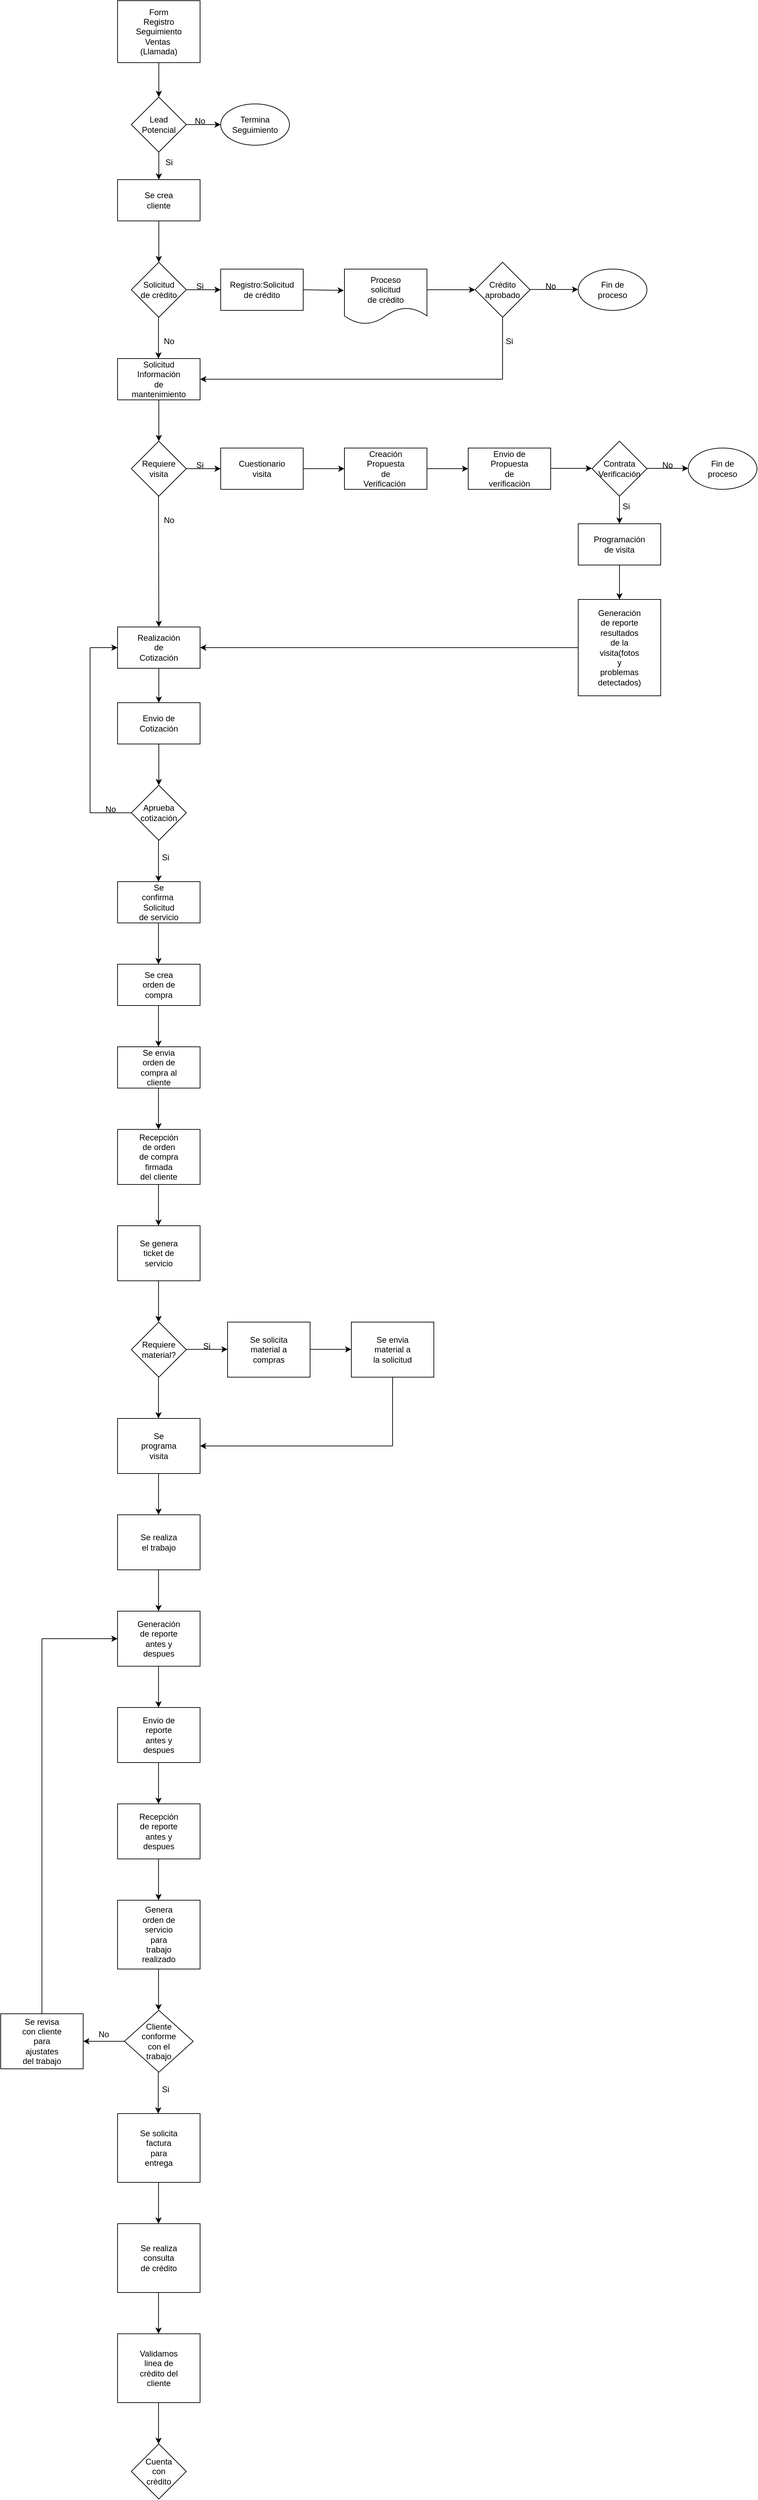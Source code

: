 <mxfile version="21.3.6" type="github">
  <diagram name="Page-1" id="E1-9w1nJeU7y_8L2JhO4">
    <mxGraphModel dx="537" dy="648" grid="1" gridSize="10" guides="1" tooltips="1" connect="1" arrows="1" fold="1" page="1" pageScale="1" pageWidth="850" pageHeight="1100" math="0" shadow="0">
      <root>
        <mxCell id="0" />
        <mxCell id="1" parent="0" />
        <mxCell id="l_Wy3f9xpLBR3Kpe3Nhz-1" value="" style="rounded=0;whiteSpace=wrap;html=1;" parent="1" vertex="1">
          <mxGeometry x="350" y="180" width="120" height="90" as="geometry" />
        </mxCell>
        <mxCell id="l_Wy3f9xpLBR3Kpe3Nhz-2" value="Form&lt;br&gt;Registro&lt;br&gt;Seguimiento&lt;br&gt;Ventas&amp;nbsp;&lt;br&gt;(Llamada)" style="text;html=1;strokeColor=none;fillColor=none;align=center;verticalAlign=middle;whiteSpace=wrap;rounded=0;" parent="1" vertex="1">
          <mxGeometry x="380" y="210" width="60" height="30" as="geometry" />
        </mxCell>
        <mxCell id="l_Wy3f9xpLBR3Kpe3Nhz-3" value="" style="endArrow=classic;html=1;rounded=0;exitX=0.5;exitY=1;exitDx=0;exitDy=0;" parent="1" source="l_Wy3f9xpLBR3Kpe3Nhz-1" edge="1">
          <mxGeometry width="50" height="50" relative="1" as="geometry">
            <mxPoint x="400" y="440" as="sourcePoint" />
            <mxPoint x="410" y="320" as="targetPoint" />
          </mxGeometry>
        </mxCell>
        <mxCell id="l_Wy3f9xpLBR3Kpe3Nhz-5" value="" style="rhombus;whiteSpace=wrap;html=1;" parent="1" vertex="1">
          <mxGeometry x="370" y="320" width="80" height="80" as="geometry" />
        </mxCell>
        <mxCell id="l_Wy3f9xpLBR3Kpe3Nhz-6" value="Lead&lt;br&gt;Potencial" style="text;html=1;strokeColor=none;fillColor=none;align=center;verticalAlign=middle;whiteSpace=wrap;rounded=0;" parent="1" vertex="1">
          <mxGeometry x="380" y="345" width="60" height="30" as="geometry" />
        </mxCell>
        <mxCell id="l_Wy3f9xpLBR3Kpe3Nhz-7" value="" style="ellipse;whiteSpace=wrap;html=1;" parent="1" vertex="1">
          <mxGeometry x="500" y="330" width="100" height="60" as="geometry" />
        </mxCell>
        <mxCell id="l_Wy3f9xpLBR3Kpe3Nhz-8" value="Termina Seguimiento" style="text;html=1;strokeColor=none;fillColor=none;align=center;verticalAlign=middle;whiteSpace=wrap;rounded=0;" parent="1" vertex="1">
          <mxGeometry x="520" y="345" width="60" height="30" as="geometry" />
        </mxCell>
        <mxCell id="l_Wy3f9xpLBR3Kpe3Nhz-9" value="" style="endArrow=classic;html=1;rounded=0;exitX=1;exitY=0.5;exitDx=0;exitDy=0;entryX=0;entryY=0.5;entryDx=0;entryDy=0;" parent="1" source="l_Wy3f9xpLBR3Kpe3Nhz-5" target="l_Wy3f9xpLBR3Kpe3Nhz-7" edge="1">
          <mxGeometry width="50" height="50" relative="1" as="geometry">
            <mxPoint x="480" y="360" as="sourcePoint" />
            <mxPoint x="530" y="310" as="targetPoint" />
          </mxGeometry>
        </mxCell>
        <mxCell id="l_Wy3f9xpLBR3Kpe3Nhz-10" value="No" style="text;html=1;strokeColor=none;fillColor=none;align=center;verticalAlign=middle;whiteSpace=wrap;rounded=0;" parent="1" vertex="1">
          <mxGeometry x="440" y="340" width="60" height="30" as="geometry" />
        </mxCell>
        <mxCell id="l_Wy3f9xpLBR3Kpe3Nhz-11" value="" style="endArrow=classic;html=1;rounded=0;exitX=0.25;exitY=0;exitDx=0;exitDy=0;" parent="1" source="l_Wy3f9xpLBR3Kpe3Nhz-12" edge="1">
          <mxGeometry width="50" height="50" relative="1" as="geometry">
            <mxPoint x="410" y="360" as="sourcePoint" />
            <mxPoint x="410" y="440" as="targetPoint" />
          </mxGeometry>
        </mxCell>
        <mxCell id="l_Wy3f9xpLBR3Kpe3Nhz-13" value="" style="endArrow=classic;html=1;rounded=0;exitX=0.5;exitY=1;exitDx=0;exitDy=0;" parent="1" source="l_Wy3f9xpLBR3Kpe3Nhz-5" target="l_Wy3f9xpLBR3Kpe3Nhz-12" edge="1">
          <mxGeometry width="50" height="50" relative="1" as="geometry">
            <mxPoint x="410" y="400" as="sourcePoint" />
            <mxPoint x="410" y="440" as="targetPoint" />
          </mxGeometry>
        </mxCell>
        <mxCell id="l_Wy3f9xpLBR3Kpe3Nhz-12" value="Si" style="text;html=1;strokeColor=none;fillColor=none;align=center;verticalAlign=middle;whiteSpace=wrap;rounded=0;" parent="1" vertex="1">
          <mxGeometry x="395" y="400" width="60" height="30" as="geometry" />
        </mxCell>
        <mxCell id="l_Wy3f9xpLBR3Kpe3Nhz-14" value="" style="rounded=0;whiteSpace=wrap;html=1;" parent="1" vertex="1">
          <mxGeometry x="350" y="440" width="120" height="60" as="geometry" />
        </mxCell>
        <mxCell id="l_Wy3f9xpLBR3Kpe3Nhz-15" value="Se crea cliente" style="text;html=1;strokeColor=none;fillColor=none;align=center;verticalAlign=middle;whiteSpace=wrap;rounded=0;" parent="1" vertex="1">
          <mxGeometry x="380" y="455" width="60" height="30" as="geometry" />
        </mxCell>
        <mxCell id="l_Wy3f9xpLBR3Kpe3Nhz-16" value="" style="rounded=0;whiteSpace=wrap;html=1;" parent="1" vertex="1">
          <mxGeometry x="500" y="570" width="120" height="60" as="geometry" />
        </mxCell>
        <mxCell id="l_Wy3f9xpLBR3Kpe3Nhz-17" value="Registro:Solicitud de crédito" style="text;html=1;strokeColor=none;fillColor=none;align=center;verticalAlign=middle;whiteSpace=wrap;rounded=0;" parent="1" vertex="1">
          <mxGeometry x="530" y="585" width="60" height="30" as="geometry" />
        </mxCell>
        <mxCell id="l_Wy3f9xpLBR3Kpe3Nhz-18" value="" style="endArrow=classic;html=1;rounded=0;exitX=0.5;exitY=1;exitDx=0;exitDy=0;" parent="1" source="l_Wy3f9xpLBR3Kpe3Nhz-14" edge="1">
          <mxGeometry width="50" height="50" relative="1" as="geometry">
            <mxPoint x="420" y="280" as="sourcePoint" />
            <mxPoint x="410" y="560" as="targetPoint" />
          </mxGeometry>
        </mxCell>
        <mxCell id="l_Wy3f9xpLBR3Kpe3Nhz-20" value="" style="rhombus;whiteSpace=wrap;html=1;" parent="1" vertex="1">
          <mxGeometry x="370" y="560" width="80" height="80" as="geometry" />
        </mxCell>
        <mxCell id="l_Wy3f9xpLBR3Kpe3Nhz-21" value="Solicitud de crèdito" style="text;html=1;strokeColor=none;fillColor=none;align=center;verticalAlign=middle;whiteSpace=wrap;rounded=0;" parent="1" vertex="1">
          <mxGeometry x="380" y="585" width="60" height="30" as="geometry" />
        </mxCell>
        <mxCell id="l_Wy3f9xpLBR3Kpe3Nhz-22" value="" style="endArrow=classic;html=1;rounded=0;exitX=1;exitY=0.5;exitDx=0;exitDy=0;entryX=0;entryY=0.5;entryDx=0;entryDy=0;" parent="1" source="l_Wy3f9xpLBR3Kpe3Nhz-20" edge="1">
          <mxGeometry width="50" height="50" relative="1" as="geometry">
            <mxPoint x="480" y="600" as="sourcePoint" />
            <mxPoint x="500" y="600" as="targetPoint" />
          </mxGeometry>
        </mxCell>
        <mxCell id="l_Wy3f9xpLBR3Kpe3Nhz-23" value="Si" style="text;html=1;strokeColor=none;fillColor=none;align=center;verticalAlign=middle;whiteSpace=wrap;rounded=0;" parent="1" vertex="1">
          <mxGeometry x="440" y="580" width="60" height="30" as="geometry" />
        </mxCell>
        <mxCell id="l_Wy3f9xpLBR3Kpe3Nhz-25" value="No" style="text;html=1;strokeColor=none;fillColor=none;align=center;verticalAlign=middle;whiteSpace=wrap;rounded=0;" parent="1" vertex="1">
          <mxGeometry x="395" y="660" width="60" height="30" as="geometry" />
        </mxCell>
        <mxCell id="l_Wy3f9xpLBR3Kpe3Nhz-26" value="" style="endArrow=classic;html=1;rounded=0;exitX=0.5;exitY=1;exitDx=0;exitDy=0;" parent="1" edge="1">
          <mxGeometry width="50" height="50" relative="1" as="geometry">
            <mxPoint x="409.5" y="640" as="sourcePoint" />
            <mxPoint x="409.5" y="700" as="targetPoint" />
          </mxGeometry>
        </mxCell>
        <mxCell id="l_Wy3f9xpLBR3Kpe3Nhz-27" value="" style="rounded=0;whiteSpace=wrap;html=1;" parent="1" vertex="1">
          <mxGeometry x="350" y="700" width="120" height="60" as="geometry" />
        </mxCell>
        <mxCell id="l_Wy3f9xpLBR3Kpe3Nhz-28" value="Solicitud Informaciòn de mantenimiento" style="text;html=1;strokeColor=none;fillColor=none;align=center;verticalAlign=middle;whiteSpace=wrap;rounded=0;" parent="1" vertex="1">
          <mxGeometry x="380" y="715" width="60" height="30" as="geometry" />
        </mxCell>
        <mxCell id="l_Wy3f9xpLBR3Kpe3Nhz-29" value="" style="endArrow=classic;html=1;rounded=0;exitX=0.5;exitY=1;exitDx=0;exitDy=0;" parent="1" edge="1">
          <mxGeometry width="50" height="50" relative="1" as="geometry">
            <mxPoint x="410" y="760" as="sourcePoint" />
            <mxPoint x="410" y="820" as="targetPoint" />
          </mxGeometry>
        </mxCell>
        <mxCell id="l_Wy3f9xpLBR3Kpe3Nhz-30" value="" style="rhombus;whiteSpace=wrap;html=1;" parent="1" vertex="1">
          <mxGeometry x="370" y="820" width="80" height="80" as="geometry" />
        </mxCell>
        <mxCell id="l_Wy3f9xpLBR3Kpe3Nhz-31" value="Requiere visita" style="text;html=1;strokeColor=none;fillColor=none;align=center;verticalAlign=middle;whiteSpace=wrap;rounded=0;" parent="1" vertex="1">
          <mxGeometry x="380" y="845" width="60" height="30" as="geometry" />
        </mxCell>
        <mxCell id="l_Wy3f9xpLBR3Kpe3Nhz-32" value="" style="endArrow=classic;html=1;rounded=0;exitX=1;exitY=0.5;exitDx=0;exitDy=0;entryX=0;entryY=0.5;entryDx=0;entryDy=0;" parent="1" source="l_Wy3f9xpLBR3Kpe3Nhz-30" edge="1">
          <mxGeometry width="50" height="50" relative="1" as="geometry">
            <mxPoint x="480" y="860" as="sourcePoint" />
            <mxPoint x="500" y="860" as="targetPoint" />
          </mxGeometry>
        </mxCell>
        <mxCell id="l_Wy3f9xpLBR3Kpe3Nhz-33" value="Si" style="text;html=1;strokeColor=none;fillColor=none;align=center;verticalAlign=middle;whiteSpace=wrap;rounded=0;" parent="1" vertex="1">
          <mxGeometry x="440" y="840" width="60" height="30" as="geometry" />
        </mxCell>
        <mxCell id="l_Wy3f9xpLBR3Kpe3Nhz-34" value="No" style="text;html=1;strokeColor=none;fillColor=none;align=center;verticalAlign=middle;whiteSpace=wrap;rounded=0;" parent="1" vertex="1">
          <mxGeometry x="395" y="920" width="60" height="30" as="geometry" />
        </mxCell>
        <mxCell id="l_Wy3f9xpLBR3Kpe3Nhz-35" value="" style="endArrow=classic;html=1;rounded=0;exitX=0.5;exitY=1;exitDx=0;exitDy=0;entryX=0.5;entryY=0;entryDx=0;entryDy=0;" parent="1" target="l_Wy3f9xpLBR3Kpe3Nhz-64" edge="1">
          <mxGeometry width="50" height="50" relative="1" as="geometry">
            <mxPoint x="409.5" y="900" as="sourcePoint" />
            <mxPoint x="409.5" y="960" as="targetPoint" />
          </mxGeometry>
        </mxCell>
        <mxCell id="l_Wy3f9xpLBR3Kpe3Nhz-36" value="" style="rounded=0;whiteSpace=wrap;html=1;" parent="1" vertex="1">
          <mxGeometry x="500" y="830" width="120" height="60" as="geometry" />
        </mxCell>
        <mxCell id="l_Wy3f9xpLBR3Kpe3Nhz-37" value="Cuestionario visita" style="text;html=1;strokeColor=none;fillColor=none;align=center;verticalAlign=middle;whiteSpace=wrap;rounded=0;" parent="1" vertex="1">
          <mxGeometry x="530" y="845" width="60" height="30" as="geometry" />
        </mxCell>
        <mxCell id="l_Wy3f9xpLBR3Kpe3Nhz-40" value="" style="rounded=0;whiteSpace=wrap;html=1;" parent="1" vertex="1">
          <mxGeometry x="680" y="830" width="120" height="60" as="geometry" />
        </mxCell>
        <mxCell id="l_Wy3f9xpLBR3Kpe3Nhz-41" value="Creación Propuesta de Verificación&amp;nbsp;" style="text;html=1;strokeColor=none;fillColor=none;align=center;verticalAlign=middle;whiteSpace=wrap;rounded=0;" parent="1" vertex="1">
          <mxGeometry x="710" y="845" width="60" height="30" as="geometry" />
        </mxCell>
        <mxCell id="l_Wy3f9xpLBR3Kpe3Nhz-43" value="" style="endArrow=classic;html=1;rounded=0;exitX=1;exitY=0.5;exitDx=0;exitDy=0;" parent="1" source="l_Wy3f9xpLBR3Kpe3Nhz-36" edge="1">
          <mxGeometry width="50" height="50" relative="1" as="geometry">
            <mxPoint x="580" y="840" as="sourcePoint" />
            <mxPoint x="680" y="860" as="targetPoint" />
          </mxGeometry>
        </mxCell>
        <mxCell id="l_Wy3f9xpLBR3Kpe3Nhz-44" value="" style="rounded=0;whiteSpace=wrap;html=1;" parent="1" vertex="1">
          <mxGeometry x="860" y="830" width="120" height="60" as="geometry" />
        </mxCell>
        <mxCell id="l_Wy3f9xpLBR3Kpe3Nhz-45" value="Envio de Propuesta de verificaciòn" style="text;html=1;strokeColor=none;fillColor=none;align=center;verticalAlign=middle;whiteSpace=wrap;rounded=0;" parent="1" vertex="1">
          <mxGeometry x="890" y="845" width="60" height="30" as="geometry" />
        </mxCell>
        <mxCell id="l_Wy3f9xpLBR3Kpe3Nhz-46" value="" style="endArrow=classic;html=1;rounded=0;exitX=1;exitY=0.5;exitDx=0;exitDy=0;" parent="1" edge="1">
          <mxGeometry width="50" height="50" relative="1" as="geometry">
            <mxPoint x="800" y="860" as="sourcePoint" />
            <mxPoint x="860" y="860" as="targetPoint" />
          </mxGeometry>
        </mxCell>
        <mxCell id="l_Wy3f9xpLBR3Kpe3Nhz-50" value="" style="rhombus;whiteSpace=wrap;html=1;" parent="1" vertex="1">
          <mxGeometry x="1040" y="820" width="80" height="80" as="geometry" />
        </mxCell>
        <mxCell id="l_Wy3f9xpLBR3Kpe3Nhz-51" value="" style="endArrow=classic;html=1;rounded=0;exitX=1;exitY=0.5;exitDx=0;exitDy=0;" parent="1" edge="1">
          <mxGeometry width="50" height="50" relative="1" as="geometry">
            <mxPoint x="980" y="859.5" as="sourcePoint" />
            <mxPoint x="1040" y="859.5" as="targetPoint" />
          </mxGeometry>
        </mxCell>
        <mxCell id="l_Wy3f9xpLBR3Kpe3Nhz-52" value="Contrata Verificación" style="text;html=1;strokeColor=none;fillColor=none;align=center;verticalAlign=middle;whiteSpace=wrap;rounded=0;" parent="1" vertex="1">
          <mxGeometry x="1050" y="845" width="60" height="30" as="geometry" />
        </mxCell>
        <mxCell id="l_Wy3f9xpLBR3Kpe3Nhz-53" value="" style="endArrow=classic;html=1;rounded=0;exitX=1;exitY=0.5;exitDx=0;exitDy=0;" parent="1" edge="1">
          <mxGeometry width="50" height="50" relative="1" as="geometry">
            <mxPoint x="1120" y="859.5" as="sourcePoint" />
            <mxPoint x="1180" y="859.5" as="targetPoint" />
          </mxGeometry>
        </mxCell>
        <mxCell id="l_Wy3f9xpLBR3Kpe3Nhz-54" value="No" style="text;html=1;strokeColor=none;fillColor=none;align=center;verticalAlign=middle;whiteSpace=wrap;rounded=0;" parent="1" vertex="1">
          <mxGeometry x="1120" y="840" width="60" height="30" as="geometry" />
        </mxCell>
        <mxCell id="l_Wy3f9xpLBR3Kpe3Nhz-55" value="" style="ellipse;whiteSpace=wrap;html=1;" parent="1" vertex="1">
          <mxGeometry x="1180" y="830" width="100" height="60" as="geometry" />
        </mxCell>
        <mxCell id="l_Wy3f9xpLBR3Kpe3Nhz-56" value="Fin de proceso" style="text;html=1;strokeColor=none;fillColor=none;align=center;verticalAlign=middle;whiteSpace=wrap;rounded=0;" parent="1" vertex="1">
          <mxGeometry x="1200" y="845" width="60" height="30" as="geometry" />
        </mxCell>
        <mxCell id="l_Wy3f9xpLBR3Kpe3Nhz-57" value="" style="rounded=0;whiteSpace=wrap;html=1;" parent="1" vertex="1">
          <mxGeometry x="1020" y="940" width="120" height="60" as="geometry" />
        </mxCell>
        <mxCell id="l_Wy3f9xpLBR3Kpe3Nhz-58" value="Programación de visita" style="text;html=1;strokeColor=none;fillColor=none;align=center;verticalAlign=middle;whiteSpace=wrap;rounded=0;" parent="1" vertex="1">
          <mxGeometry x="1050" y="955" width="60" height="30" as="geometry" />
        </mxCell>
        <mxCell id="l_Wy3f9xpLBR3Kpe3Nhz-59" value="" style="endArrow=classic;html=1;rounded=0;exitX=0.5;exitY=1;exitDx=0;exitDy=0;entryX=0.5;entryY=0;entryDx=0;entryDy=0;" parent="1" source="l_Wy3f9xpLBR3Kpe3Nhz-50" target="l_Wy3f9xpLBR3Kpe3Nhz-57" edge="1">
          <mxGeometry width="50" height="50" relative="1" as="geometry">
            <mxPoint x="1040" y="960" as="sourcePoint" />
            <mxPoint x="1090" y="910" as="targetPoint" />
          </mxGeometry>
        </mxCell>
        <mxCell id="l_Wy3f9xpLBR3Kpe3Nhz-60" value="Si" style="text;html=1;strokeColor=none;fillColor=none;align=center;verticalAlign=middle;whiteSpace=wrap;rounded=0;" parent="1" vertex="1">
          <mxGeometry x="1060" y="900" width="60" height="30" as="geometry" />
        </mxCell>
        <mxCell id="l_Wy3f9xpLBR3Kpe3Nhz-61" value="" style="rounded=0;whiteSpace=wrap;html=1;" parent="1" vertex="1">
          <mxGeometry x="1020" y="1050" width="120" height="140" as="geometry" />
        </mxCell>
        <mxCell id="l_Wy3f9xpLBR3Kpe3Nhz-62" value="Generación de reporte resultados de la visita(fotos y problemas detectados)" style="text;html=1;strokeColor=none;fillColor=none;align=center;verticalAlign=middle;whiteSpace=wrap;rounded=0;" parent="1" vertex="1">
          <mxGeometry x="1050" y="1105" width="60" height="30" as="geometry" />
        </mxCell>
        <mxCell id="l_Wy3f9xpLBR3Kpe3Nhz-63" value="" style="endArrow=classic;html=1;rounded=0;exitX=0.5;exitY=1;exitDx=0;exitDy=0;" parent="1" source="l_Wy3f9xpLBR3Kpe3Nhz-57" target="l_Wy3f9xpLBR3Kpe3Nhz-61" edge="1">
          <mxGeometry width="50" height="50" relative="1" as="geometry">
            <mxPoint x="1060" y="1080" as="sourcePoint" />
            <mxPoint x="1110" y="1030" as="targetPoint" />
          </mxGeometry>
        </mxCell>
        <mxCell id="l_Wy3f9xpLBR3Kpe3Nhz-64" value="" style="rounded=0;whiteSpace=wrap;html=1;" parent="1" vertex="1">
          <mxGeometry x="350" y="1090" width="120" height="60" as="geometry" />
        </mxCell>
        <mxCell id="l_Wy3f9xpLBR3Kpe3Nhz-65" value="Realización de Cotización" style="text;html=1;strokeColor=none;fillColor=none;align=center;verticalAlign=middle;whiteSpace=wrap;rounded=0;" parent="1" vertex="1">
          <mxGeometry x="380" y="1105" width="60" height="30" as="geometry" />
        </mxCell>
        <mxCell id="l_Wy3f9xpLBR3Kpe3Nhz-66" value="" style="endArrow=classic;html=1;rounded=0;exitX=0;exitY=0.5;exitDx=0;exitDy=0;entryX=1;entryY=0.5;entryDx=0;entryDy=0;" parent="1" source="l_Wy3f9xpLBR3Kpe3Nhz-61" target="l_Wy3f9xpLBR3Kpe3Nhz-64" edge="1">
          <mxGeometry width="50" height="50" relative="1" as="geometry">
            <mxPoint x="970" y="1040" as="sourcePoint" />
            <mxPoint x="1020" y="990" as="targetPoint" />
          </mxGeometry>
        </mxCell>
        <mxCell id="l_Wy3f9xpLBR3Kpe3Nhz-67" value="" style="shape=document;whiteSpace=wrap;html=1;boundedLbl=1;" parent="1" vertex="1">
          <mxGeometry x="680" y="570" width="120" height="80" as="geometry" />
        </mxCell>
        <mxCell id="l_Wy3f9xpLBR3Kpe3Nhz-68" value="Proceso solicitud de crèdito" style="text;html=1;strokeColor=none;fillColor=none;align=center;verticalAlign=middle;whiteSpace=wrap;rounded=0;" parent="1" vertex="1">
          <mxGeometry x="710" y="585" width="60" height="30" as="geometry" />
        </mxCell>
        <mxCell id="l_Wy3f9xpLBR3Kpe3Nhz-69" value="" style="endArrow=classic;html=1;rounded=0;exitX=1;exitY=0.5;exitDx=0;exitDy=0;entryX=-0.008;entryY=0.388;entryDx=0;entryDy=0;entryPerimeter=0;" parent="1" source="l_Wy3f9xpLBR3Kpe3Nhz-16" target="l_Wy3f9xpLBR3Kpe3Nhz-67" edge="1">
          <mxGeometry width="50" height="50" relative="1" as="geometry">
            <mxPoint x="970" y="920" as="sourcePoint" />
            <mxPoint x="1020" y="870" as="targetPoint" />
          </mxGeometry>
        </mxCell>
        <mxCell id="l_Wy3f9xpLBR3Kpe3Nhz-70" value="" style="ellipse;whiteSpace=wrap;html=1;" parent="1" vertex="1">
          <mxGeometry x="1020" y="570" width="100" height="60" as="geometry" />
        </mxCell>
        <mxCell id="l_Wy3f9xpLBR3Kpe3Nhz-71" value="Fin de proceso" style="text;html=1;strokeColor=none;fillColor=none;align=center;verticalAlign=middle;whiteSpace=wrap;rounded=0;" parent="1" vertex="1">
          <mxGeometry x="1040" y="585" width="60" height="30" as="geometry" />
        </mxCell>
        <mxCell id="l_Wy3f9xpLBR3Kpe3Nhz-72" value="" style="endArrow=classic;html=1;rounded=0;exitX=1;exitY=0.375;exitDx=0;exitDy=0;exitPerimeter=0;" parent="1" source="l_Wy3f9xpLBR3Kpe3Nhz-67" edge="1">
          <mxGeometry width="50" height="50" relative="1" as="geometry">
            <mxPoint x="970" y="920" as="sourcePoint" />
            <mxPoint x="870" y="600" as="targetPoint" />
          </mxGeometry>
        </mxCell>
        <mxCell id="l_Wy3f9xpLBR3Kpe3Nhz-73" value="" style="rounded=0;whiteSpace=wrap;html=1;" parent="1" vertex="1">
          <mxGeometry x="350" y="1200" width="120" height="60" as="geometry" />
        </mxCell>
        <mxCell id="l_Wy3f9xpLBR3Kpe3Nhz-74" value="Envio de Cotización" style="text;html=1;strokeColor=none;fillColor=none;align=center;verticalAlign=middle;whiteSpace=wrap;rounded=0;" parent="1" vertex="1">
          <mxGeometry x="380" y="1215" width="60" height="30" as="geometry" />
        </mxCell>
        <mxCell id="l_Wy3f9xpLBR3Kpe3Nhz-75" value="" style="endArrow=classic;html=1;rounded=0;exitX=0.5;exitY=1;exitDx=0;exitDy=0;entryX=0.5;entryY=0;entryDx=0;entryDy=0;" parent="1" source="l_Wy3f9xpLBR3Kpe3Nhz-64" target="l_Wy3f9xpLBR3Kpe3Nhz-73" edge="1">
          <mxGeometry width="50" height="50" relative="1" as="geometry">
            <mxPoint x="440" y="1080" as="sourcePoint" />
            <mxPoint x="490" y="1030" as="targetPoint" />
          </mxGeometry>
        </mxCell>
        <mxCell id="l_Wy3f9xpLBR3Kpe3Nhz-77" value="" style="endArrow=classic;html=1;rounded=0;exitX=0.5;exitY=1;exitDx=0;exitDy=0;" parent="1" edge="1">
          <mxGeometry width="50" height="50" relative="1" as="geometry">
            <mxPoint x="410" y="1260" as="sourcePoint" />
            <mxPoint x="410" y="1320" as="targetPoint" />
          </mxGeometry>
        </mxCell>
        <mxCell id="l_Wy3f9xpLBR3Kpe3Nhz-78" value="" style="rhombus;whiteSpace=wrap;html=1;" parent="1" vertex="1">
          <mxGeometry x="370" y="1320" width="80" height="80" as="geometry" />
        </mxCell>
        <mxCell id="l_Wy3f9xpLBR3Kpe3Nhz-79" value="Aprueba cotización" style="text;html=1;strokeColor=none;fillColor=none;align=center;verticalAlign=middle;whiteSpace=wrap;rounded=0;" parent="1" vertex="1">
          <mxGeometry x="380" y="1345" width="60" height="30" as="geometry" />
        </mxCell>
        <mxCell id="l_Wy3f9xpLBR3Kpe3Nhz-81" value="No" style="text;html=1;strokeColor=none;fillColor=none;align=center;verticalAlign=middle;whiteSpace=wrap;rounded=0;" parent="1" vertex="1">
          <mxGeometry x="310" y="1340" width="60" height="30" as="geometry" />
        </mxCell>
        <mxCell id="l_Wy3f9xpLBR3Kpe3Nhz-82" value="Si" style="text;html=1;strokeColor=none;fillColor=none;align=center;verticalAlign=middle;whiteSpace=wrap;rounded=0;" parent="1" vertex="1">
          <mxGeometry x="390" y="1410" width="60" height="30" as="geometry" />
        </mxCell>
        <mxCell id="l_Wy3f9xpLBR3Kpe3Nhz-83" value="" style="endArrow=classic;html=1;rounded=0;exitX=0.5;exitY=1;exitDx=0;exitDy=0;" parent="1" edge="1">
          <mxGeometry width="50" height="50" relative="1" as="geometry">
            <mxPoint x="409.5" y="1400" as="sourcePoint" />
            <mxPoint x="409.5" y="1460" as="targetPoint" />
          </mxGeometry>
        </mxCell>
        <mxCell id="l_Wy3f9xpLBR3Kpe3Nhz-84" value="" style="endArrow=none;html=1;rounded=0;entryX=0;entryY=0.5;entryDx=0;entryDy=0;" parent="1" target="l_Wy3f9xpLBR3Kpe3Nhz-78" edge="1">
          <mxGeometry width="50" height="50" relative="1" as="geometry">
            <mxPoint x="310" y="1360" as="sourcePoint" />
            <mxPoint x="500" y="1390" as="targetPoint" />
          </mxGeometry>
        </mxCell>
        <mxCell id="l_Wy3f9xpLBR3Kpe3Nhz-85" value="" style="endArrow=none;html=1;rounded=0;" parent="1" edge="1">
          <mxGeometry width="50" height="50" relative="1" as="geometry">
            <mxPoint x="310" y="1360" as="sourcePoint" />
            <mxPoint x="310" y="1120" as="targetPoint" />
          </mxGeometry>
        </mxCell>
        <mxCell id="l_Wy3f9xpLBR3Kpe3Nhz-86" value="" style="endArrow=classic;html=1;rounded=0;entryX=0;entryY=0.5;entryDx=0;entryDy=0;" parent="1" target="l_Wy3f9xpLBR3Kpe3Nhz-64" edge="1">
          <mxGeometry width="50" height="50" relative="1" as="geometry">
            <mxPoint x="310" y="1120" as="sourcePoint" />
            <mxPoint x="500" y="1390" as="targetPoint" />
          </mxGeometry>
        </mxCell>
        <mxCell id="l_Wy3f9xpLBR3Kpe3Nhz-87" value="" style="rounded=0;whiteSpace=wrap;html=1;" parent="1" vertex="1">
          <mxGeometry x="350" y="1460" width="120" height="60" as="geometry" />
        </mxCell>
        <mxCell id="l_Wy3f9xpLBR3Kpe3Nhz-88" value="Se confirma&amp;nbsp; Solicitud de servicio" style="text;html=1;strokeColor=none;fillColor=none;align=center;verticalAlign=middle;whiteSpace=wrap;rounded=0;" parent="1" vertex="1">
          <mxGeometry x="380" y="1475" width="60" height="30" as="geometry" />
        </mxCell>
        <mxCell id="l_Wy3f9xpLBR3Kpe3Nhz-90" value="" style="endArrow=classic;html=1;rounded=0;exitX=0.5;exitY=1;exitDx=0;exitDy=0;" parent="1" edge="1">
          <mxGeometry width="50" height="50" relative="1" as="geometry">
            <mxPoint x="409.5" y="1520" as="sourcePoint" />
            <mxPoint x="409.5" y="1580" as="targetPoint" />
          </mxGeometry>
        </mxCell>
        <mxCell id="l_Wy3f9xpLBR3Kpe3Nhz-91" value="" style="rounded=0;whiteSpace=wrap;html=1;" parent="1" vertex="1">
          <mxGeometry x="350" y="1580" width="120" height="60" as="geometry" />
        </mxCell>
        <mxCell id="l_Wy3f9xpLBR3Kpe3Nhz-92" value="Se crea orden de compra" style="text;html=1;strokeColor=none;fillColor=none;align=center;verticalAlign=middle;whiteSpace=wrap;rounded=0;" parent="1" vertex="1">
          <mxGeometry x="380" y="1595" width="60" height="30" as="geometry" />
        </mxCell>
        <mxCell id="l_Wy3f9xpLBR3Kpe3Nhz-93" value="" style="endArrow=classic;html=1;rounded=0;exitX=0.5;exitY=1;exitDx=0;exitDy=0;" parent="1" edge="1">
          <mxGeometry width="50" height="50" relative="1" as="geometry">
            <mxPoint x="409.5" y="1640" as="sourcePoint" />
            <mxPoint x="409.5" y="1700" as="targetPoint" />
          </mxGeometry>
        </mxCell>
        <mxCell id="l_Wy3f9xpLBR3Kpe3Nhz-94" value="" style="rounded=0;whiteSpace=wrap;html=1;" parent="1" vertex="1">
          <mxGeometry x="350" y="1700" width="120" height="60" as="geometry" />
        </mxCell>
        <mxCell id="l_Wy3f9xpLBR3Kpe3Nhz-95" value="Se envia orden de compra al cliente" style="text;html=1;strokeColor=none;fillColor=none;align=center;verticalAlign=middle;whiteSpace=wrap;rounded=0;" parent="1" vertex="1">
          <mxGeometry x="380" y="1715" width="60" height="30" as="geometry" />
        </mxCell>
        <mxCell id="l_Wy3f9xpLBR3Kpe3Nhz-96" value="" style="endArrow=classic;html=1;rounded=0;exitX=0.5;exitY=1;exitDx=0;exitDy=0;" parent="1" edge="1">
          <mxGeometry width="50" height="50" relative="1" as="geometry">
            <mxPoint x="409.5" y="1760" as="sourcePoint" />
            <mxPoint x="409.5" y="1820" as="targetPoint" />
          </mxGeometry>
        </mxCell>
        <mxCell id="l_Wy3f9xpLBR3Kpe3Nhz-97" value="" style="rounded=0;whiteSpace=wrap;html=1;" parent="1" vertex="1">
          <mxGeometry x="350" y="1820" width="120" height="80" as="geometry" />
        </mxCell>
        <mxCell id="l_Wy3f9xpLBR3Kpe3Nhz-98" value="Recepción de orden de compra firmada del cliente" style="text;html=1;strokeColor=none;fillColor=none;align=center;verticalAlign=middle;whiteSpace=wrap;rounded=0;" parent="1" vertex="1">
          <mxGeometry x="380" y="1845" width="60" height="30" as="geometry" />
        </mxCell>
        <mxCell id="l_Wy3f9xpLBR3Kpe3Nhz-99" value="" style="endArrow=classic;html=1;rounded=0;exitX=0.5;exitY=1;exitDx=0;exitDy=0;" parent="1" edge="1">
          <mxGeometry width="50" height="50" relative="1" as="geometry">
            <mxPoint x="409.5" y="1900" as="sourcePoint" />
            <mxPoint x="409.5" y="1960" as="targetPoint" />
          </mxGeometry>
        </mxCell>
        <mxCell id="l_Wy3f9xpLBR3Kpe3Nhz-100" value="" style="rounded=0;whiteSpace=wrap;html=1;" parent="1" vertex="1">
          <mxGeometry x="350" y="1960" width="120" height="80" as="geometry" />
        </mxCell>
        <mxCell id="l_Wy3f9xpLBR3Kpe3Nhz-101" value="Se genera ticket de servicio" style="text;html=1;strokeColor=none;fillColor=none;align=center;verticalAlign=middle;whiteSpace=wrap;rounded=0;" parent="1" vertex="1">
          <mxGeometry x="380" y="1985" width="60" height="30" as="geometry" />
        </mxCell>
        <mxCell id="l_Wy3f9xpLBR3Kpe3Nhz-102" value="" style="rhombus;whiteSpace=wrap;html=1;" parent="1" vertex="1">
          <mxGeometry x="870" y="560" width="80" height="80" as="geometry" />
        </mxCell>
        <mxCell id="l_Wy3f9xpLBR3Kpe3Nhz-103" value="Crédito aprobado" style="text;html=1;strokeColor=none;fillColor=none;align=center;verticalAlign=middle;whiteSpace=wrap;rounded=0;" parent="1" vertex="1">
          <mxGeometry x="880" y="585" width="60" height="30" as="geometry" />
        </mxCell>
        <mxCell id="l_Wy3f9xpLBR3Kpe3Nhz-104" value="" style="endArrow=none;html=1;rounded=0;entryX=0.5;entryY=1;entryDx=0;entryDy=0;entryPerimeter=0;" parent="1" target="l_Wy3f9xpLBR3Kpe3Nhz-102" edge="1">
          <mxGeometry width="50" height="50" relative="1" as="geometry">
            <mxPoint x="910" y="730" as="sourcePoint" />
            <mxPoint x="910" y="650" as="targetPoint" />
          </mxGeometry>
        </mxCell>
        <mxCell id="l_Wy3f9xpLBR3Kpe3Nhz-105" value="" style="endArrow=classic;html=1;rounded=0;entryX=1;entryY=0.5;entryDx=0;entryDy=0;" parent="1" target="l_Wy3f9xpLBR3Kpe3Nhz-27" edge="1">
          <mxGeometry width="50" height="50" relative="1" as="geometry">
            <mxPoint x="910" y="730" as="sourcePoint" />
            <mxPoint x="910" y="650" as="targetPoint" />
          </mxGeometry>
        </mxCell>
        <mxCell id="l_Wy3f9xpLBR3Kpe3Nhz-106" value="Si" style="text;html=1;strokeColor=none;fillColor=none;align=center;verticalAlign=middle;whiteSpace=wrap;rounded=0;" parent="1" vertex="1">
          <mxGeometry x="890" y="660" width="60" height="30" as="geometry" />
        </mxCell>
        <mxCell id="l_Wy3f9xpLBR3Kpe3Nhz-107" value="No" style="text;html=1;strokeColor=none;fillColor=none;align=center;verticalAlign=middle;whiteSpace=wrap;rounded=0;" parent="1" vertex="1">
          <mxGeometry x="950" y="580" width="60" height="30" as="geometry" />
        </mxCell>
        <mxCell id="l_Wy3f9xpLBR3Kpe3Nhz-108" value="" style="endArrow=classic;html=1;rounded=0;exitX=1;exitY=0.375;exitDx=0;exitDy=0;exitPerimeter=0;" parent="1" edge="1">
          <mxGeometry width="50" height="50" relative="1" as="geometry">
            <mxPoint x="950" y="599.58" as="sourcePoint" />
            <mxPoint x="1020" y="599.58" as="targetPoint" />
          </mxGeometry>
        </mxCell>
        <mxCell id="l_Wy3f9xpLBR3Kpe3Nhz-109" value="" style="rhombus;whiteSpace=wrap;html=1;" parent="1" vertex="1">
          <mxGeometry x="370" y="2100" width="80" height="80" as="geometry" />
        </mxCell>
        <mxCell id="l_Wy3f9xpLBR3Kpe3Nhz-110" value="" style="endArrow=classic;html=1;rounded=0;exitX=0.5;exitY=1;exitDx=0;exitDy=0;" parent="1" edge="1">
          <mxGeometry width="50" height="50" relative="1" as="geometry">
            <mxPoint x="409.58" y="2040" as="sourcePoint" />
            <mxPoint x="409.58" y="2100" as="targetPoint" />
          </mxGeometry>
        </mxCell>
        <mxCell id="l_Wy3f9xpLBR3Kpe3Nhz-111" value="Requiere material?" style="text;html=1;strokeColor=none;fillColor=none;align=center;verticalAlign=middle;whiteSpace=wrap;rounded=0;" parent="1" vertex="1">
          <mxGeometry x="380" y="2125" width="60" height="30" as="geometry" />
        </mxCell>
        <mxCell id="l_Wy3f9xpLBR3Kpe3Nhz-116" value="" style="endArrow=classic;html=1;rounded=0;exitX=1;exitY=0.5;exitDx=0;exitDy=0;" parent="1" edge="1">
          <mxGeometry width="50" height="50" relative="1" as="geometry">
            <mxPoint x="450" y="2139.58" as="sourcePoint" />
            <mxPoint x="510" y="2139.58" as="targetPoint" />
          </mxGeometry>
        </mxCell>
        <mxCell id="l_Wy3f9xpLBR3Kpe3Nhz-118" value="Si" style="text;html=1;strokeColor=none;fillColor=none;align=center;verticalAlign=middle;whiteSpace=wrap;rounded=0;" parent="1" vertex="1">
          <mxGeometry x="450" y="2120" width="60" height="30" as="geometry" />
        </mxCell>
        <mxCell id="l_Wy3f9xpLBR3Kpe3Nhz-119" value="" style="rounded=0;whiteSpace=wrap;html=1;" parent="1" vertex="1">
          <mxGeometry x="510" y="2100" width="120" height="80" as="geometry" />
        </mxCell>
        <mxCell id="l_Wy3f9xpLBR3Kpe3Nhz-120" value="Se solicita material a compras" style="text;html=1;strokeColor=none;fillColor=none;align=center;verticalAlign=middle;whiteSpace=wrap;rounded=0;" parent="1" vertex="1">
          <mxGeometry x="540" y="2125" width="60" height="30" as="geometry" />
        </mxCell>
        <mxCell id="l_Wy3f9xpLBR3Kpe3Nhz-121" value="" style="endArrow=classic;html=1;rounded=0;exitX=1;exitY=0.5;exitDx=0;exitDy=0;" parent="1" edge="1">
          <mxGeometry width="50" height="50" relative="1" as="geometry">
            <mxPoint x="630" y="2139.58" as="sourcePoint" />
            <mxPoint x="690" y="2139.58" as="targetPoint" />
          </mxGeometry>
        </mxCell>
        <mxCell id="l_Wy3f9xpLBR3Kpe3Nhz-123" value="" style="rounded=0;whiteSpace=wrap;html=1;" parent="1" vertex="1">
          <mxGeometry x="690" y="2100" width="120" height="80" as="geometry" />
        </mxCell>
        <mxCell id="l_Wy3f9xpLBR3Kpe3Nhz-124" value="Se envia material a la solicitud" style="text;html=1;strokeColor=none;fillColor=none;align=center;verticalAlign=middle;whiteSpace=wrap;rounded=0;" parent="1" vertex="1">
          <mxGeometry x="720" y="2125" width="60" height="30" as="geometry" />
        </mxCell>
        <mxCell id="l_Wy3f9xpLBR3Kpe3Nhz-125" value="" style="endArrow=classic;html=1;rounded=0;exitX=0.5;exitY=1;exitDx=0;exitDy=0;" parent="1" edge="1">
          <mxGeometry width="50" height="50" relative="1" as="geometry">
            <mxPoint x="409.5" y="2180" as="sourcePoint" />
            <mxPoint x="409.5" y="2240" as="targetPoint" />
          </mxGeometry>
        </mxCell>
        <mxCell id="l_Wy3f9xpLBR3Kpe3Nhz-126" value="" style="rounded=0;whiteSpace=wrap;html=1;" parent="1" vertex="1">
          <mxGeometry x="350" y="2240" width="120" height="80" as="geometry" />
        </mxCell>
        <mxCell id="l_Wy3f9xpLBR3Kpe3Nhz-127" value="Se programa visita" style="text;html=1;strokeColor=none;fillColor=none;align=center;verticalAlign=middle;whiteSpace=wrap;rounded=0;" parent="1" vertex="1">
          <mxGeometry x="380" y="2265" width="60" height="30" as="geometry" />
        </mxCell>
        <mxCell id="l_Wy3f9xpLBR3Kpe3Nhz-128" value="" style="endArrow=classic;html=1;rounded=0;exitX=0.5;exitY=1;exitDx=0;exitDy=0;" parent="1" edge="1">
          <mxGeometry width="50" height="50" relative="1" as="geometry">
            <mxPoint x="409.58" y="2320" as="sourcePoint" />
            <mxPoint x="409.58" y="2380" as="targetPoint" />
          </mxGeometry>
        </mxCell>
        <mxCell id="l_Wy3f9xpLBR3Kpe3Nhz-129" value="" style="endArrow=classic;html=1;rounded=0;entryX=1;entryY=0.5;entryDx=0;entryDy=0;" parent="1" target="l_Wy3f9xpLBR3Kpe3Nhz-126" edge="1">
          <mxGeometry width="50" height="50" relative="1" as="geometry">
            <mxPoint x="750" y="2280" as="sourcePoint" />
            <mxPoint x="640" y="2300" as="targetPoint" />
          </mxGeometry>
        </mxCell>
        <mxCell id="l_Wy3f9xpLBR3Kpe3Nhz-130" value="" style="endArrow=none;html=1;rounded=0;exitX=0.5;exitY=1;exitDx=0;exitDy=0;" parent="1" source="l_Wy3f9xpLBR3Kpe3Nhz-123" edge="1">
          <mxGeometry width="50" height="50" relative="1" as="geometry">
            <mxPoint x="590" y="2350" as="sourcePoint" />
            <mxPoint x="750" y="2280" as="targetPoint" />
          </mxGeometry>
        </mxCell>
        <mxCell id="l_Wy3f9xpLBR3Kpe3Nhz-131" value="" style="rounded=0;whiteSpace=wrap;html=1;" parent="1" vertex="1">
          <mxGeometry x="350" y="2380" width="120" height="80" as="geometry" />
        </mxCell>
        <mxCell id="l_Wy3f9xpLBR3Kpe3Nhz-132" value="Se realiza el trabajo" style="text;html=1;strokeColor=none;fillColor=none;align=center;verticalAlign=middle;whiteSpace=wrap;rounded=0;" parent="1" vertex="1">
          <mxGeometry x="380" y="2405" width="60" height="30" as="geometry" />
        </mxCell>
        <mxCell id="l_Wy3f9xpLBR3Kpe3Nhz-133" value="" style="endArrow=classic;html=1;rounded=0;exitX=0.5;exitY=1;exitDx=0;exitDy=0;" parent="1" edge="1">
          <mxGeometry width="50" height="50" relative="1" as="geometry">
            <mxPoint x="409.58" y="2460" as="sourcePoint" />
            <mxPoint x="409.58" y="2520" as="targetPoint" />
          </mxGeometry>
        </mxCell>
        <mxCell id="l_Wy3f9xpLBR3Kpe3Nhz-134" value="" style="rounded=0;whiteSpace=wrap;html=1;" parent="1" vertex="1">
          <mxGeometry x="350" y="2520" width="120" height="80" as="geometry" />
        </mxCell>
        <mxCell id="l_Wy3f9xpLBR3Kpe3Nhz-135" value="Generación de reporte antes y despues" style="text;html=1;strokeColor=none;fillColor=none;align=center;verticalAlign=middle;whiteSpace=wrap;rounded=0;" parent="1" vertex="1">
          <mxGeometry x="380" y="2545" width="60" height="30" as="geometry" />
        </mxCell>
        <mxCell id="l_Wy3f9xpLBR3Kpe3Nhz-136" value="" style="endArrow=classic;html=1;rounded=0;exitX=0.5;exitY=1;exitDx=0;exitDy=0;" parent="1" edge="1">
          <mxGeometry width="50" height="50" relative="1" as="geometry">
            <mxPoint x="409.58" y="2600" as="sourcePoint" />
            <mxPoint x="409.58" y="2660" as="targetPoint" />
          </mxGeometry>
        </mxCell>
        <mxCell id="l_Wy3f9xpLBR3Kpe3Nhz-137" value="" style="rounded=0;whiteSpace=wrap;html=1;" parent="1" vertex="1">
          <mxGeometry x="350" y="2660" width="120" height="80" as="geometry" />
        </mxCell>
        <mxCell id="l_Wy3f9xpLBR3Kpe3Nhz-138" value="Envio de reporte antes y despues" style="text;html=1;strokeColor=none;fillColor=none;align=center;verticalAlign=middle;whiteSpace=wrap;rounded=0;" parent="1" vertex="1">
          <mxGeometry x="380" y="2685" width="60" height="30" as="geometry" />
        </mxCell>
        <mxCell id="l_Wy3f9xpLBR3Kpe3Nhz-139" value="" style="endArrow=classic;html=1;rounded=0;exitX=0.5;exitY=1;exitDx=0;exitDy=0;" parent="1" edge="1">
          <mxGeometry width="50" height="50" relative="1" as="geometry">
            <mxPoint x="409.58" y="2740" as="sourcePoint" />
            <mxPoint x="409.58" y="2800" as="targetPoint" />
          </mxGeometry>
        </mxCell>
        <mxCell id="l_Wy3f9xpLBR3Kpe3Nhz-140" value="" style="rounded=0;whiteSpace=wrap;html=1;" parent="1" vertex="1">
          <mxGeometry x="350" y="2800" width="120" height="80" as="geometry" />
        </mxCell>
        <mxCell id="l_Wy3f9xpLBR3Kpe3Nhz-141" value="Recepción de reporte antes y despues" style="text;html=1;strokeColor=none;fillColor=none;align=center;verticalAlign=middle;whiteSpace=wrap;rounded=0;" parent="1" vertex="1">
          <mxGeometry x="380" y="2825" width="60" height="30" as="geometry" />
        </mxCell>
        <mxCell id="l_Wy3f9xpLBR3Kpe3Nhz-142" value="" style="endArrow=classic;html=1;rounded=0;exitX=0.5;exitY=1;exitDx=0;exitDy=0;" parent="1" edge="1">
          <mxGeometry width="50" height="50" relative="1" as="geometry">
            <mxPoint x="409.58" y="2880" as="sourcePoint" />
            <mxPoint x="409.58" y="2940" as="targetPoint" />
          </mxGeometry>
        </mxCell>
        <mxCell id="l_Wy3f9xpLBR3Kpe3Nhz-143" value="" style="rounded=0;whiteSpace=wrap;html=1;" parent="1" vertex="1">
          <mxGeometry x="350" y="2940" width="120" height="100" as="geometry" />
        </mxCell>
        <mxCell id="l_Wy3f9xpLBR3Kpe3Nhz-144" value="Genera orden de servicio para trabajo realizado" style="text;html=1;strokeColor=none;fillColor=none;align=center;verticalAlign=middle;whiteSpace=wrap;rounded=0;" parent="1" vertex="1">
          <mxGeometry x="380" y="2975" width="60" height="30" as="geometry" />
        </mxCell>
        <mxCell id="l_Wy3f9xpLBR3Kpe3Nhz-145" value="" style="endArrow=classic;html=1;rounded=0;exitX=0.5;exitY=1;exitDx=0;exitDy=0;" parent="1" edge="1">
          <mxGeometry width="50" height="50" relative="1" as="geometry">
            <mxPoint x="409.58" y="3040" as="sourcePoint" />
            <mxPoint x="409.58" y="3100" as="targetPoint" />
          </mxGeometry>
        </mxCell>
        <mxCell id="l_Wy3f9xpLBR3Kpe3Nhz-146" value="" style="rhombus;whiteSpace=wrap;html=1;" parent="1" vertex="1">
          <mxGeometry x="360" y="3100" width="100" height="90" as="geometry" />
        </mxCell>
        <mxCell id="l_Wy3f9xpLBR3Kpe3Nhz-147" value="Cliente conforme con el trabajo" style="text;html=1;strokeColor=none;fillColor=none;align=center;verticalAlign=middle;whiteSpace=wrap;rounded=0;" parent="1" vertex="1">
          <mxGeometry x="380" y="3130" width="60" height="30" as="geometry" />
        </mxCell>
        <mxCell id="l_Wy3f9xpLBR3Kpe3Nhz-150" value="" style="rounded=0;whiteSpace=wrap;html=1;" parent="1" vertex="1">
          <mxGeometry x="180" y="3105" width="120" height="80" as="geometry" />
        </mxCell>
        <mxCell id="l_Wy3f9xpLBR3Kpe3Nhz-151" value="Se revisa con cliente para ajustates del trabajo" style="text;html=1;strokeColor=none;fillColor=none;align=center;verticalAlign=middle;whiteSpace=wrap;rounded=0;" parent="1" vertex="1">
          <mxGeometry x="210" y="3130" width="60" height="30" as="geometry" />
        </mxCell>
        <mxCell id="l_Wy3f9xpLBR3Kpe3Nhz-152" value="" style="endArrow=classic;html=1;rounded=0;exitX=0;exitY=0.5;exitDx=0;exitDy=0;entryX=1;entryY=0.5;entryDx=0;entryDy=0;" parent="1" source="l_Wy3f9xpLBR3Kpe3Nhz-146" target="l_Wy3f9xpLBR3Kpe3Nhz-150" edge="1">
          <mxGeometry width="50" height="50" relative="1" as="geometry">
            <mxPoint x="290" y="3080" as="sourcePoint" />
            <mxPoint x="340" y="3030" as="targetPoint" />
          </mxGeometry>
        </mxCell>
        <mxCell id="l_Wy3f9xpLBR3Kpe3Nhz-154" value="" style="endArrow=none;html=1;rounded=0;exitX=0.5;exitY=0;exitDx=0;exitDy=0;" parent="1" source="l_Wy3f9xpLBR3Kpe3Nhz-150" edge="1">
          <mxGeometry width="50" height="50" relative="1" as="geometry">
            <mxPoint x="290" y="2980" as="sourcePoint" />
            <mxPoint x="240" y="2560" as="targetPoint" />
          </mxGeometry>
        </mxCell>
        <mxCell id="l_Wy3f9xpLBR3Kpe3Nhz-156" value="Si" style="text;html=1;strokeColor=none;fillColor=none;align=center;verticalAlign=middle;whiteSpace=wrap;rounded=0;" parent="1" vertex="1">
          <mxGeometry x="390" y="3200" width="60" height="30" as="geometry" />
        </mxCell>
        <mxCell id="l_Wy3f9xpLBR3Kpe3Nhz-157" value="" style="endArrow=classic;html=1;rounded=0;exitX=0.5;exitY=1;exitDx=0;exitDy=0;" parent="1" edge="1">
          <mxGeometry width="50" height="50" relative="1" as="geometry">
            <mxPoint x="409.17" y="3190" as="sourcePoint" />
            <mxPoint x="409.17" y="3250" as="targetPoint" />
          </mxGeometry>
        </mxCell>
        <mxCell id="l_Wy3f9xpLBR3Kpe3Nhz-158" value="No" style="text;html=1;strokeColor=none;fillColor=none;align=center;verticalAlign=middle;whiteSpace=wrap;rounded=0;" parent="1" vertex="1">
          <mxGeometry x="300" y="3120" width="60" height="30" as="geometry" />
        </mxCell>
        <mxCell id="l_Wy3f9xpLBR3Kpe3Nhz-159" value="" style="endArrow=classic;html=1;rounded=0;entryX=0;entryY=0.5;entryDx=0;entryDy=0;" parent="1" target="l_Wy3f9xpLBR3Kpe3Nhz-134" edge="1">
          <mxGeometry width="50" height="50" relative="1" as="geometry">
            <mxPoint x="240" y="2560" as="sourcePoint" />
            <mxPoint x="780" y="2600" as="targetPoint" />
          </mxGeometry>
        </mxCell>
        <mxCell id="vUhSjPtzAD90aWIit7PD-1" value="" style="rounded=0;whiteSpace=wrap;html=1;" vertex="1" parent="1">
          <mxGeometry x="350" y="3250" width="120" height="100" as="geometry" />
        </mxCell>
        <mxCell id="vUhSjPtzAD90aWIit7PD-2" value="Se solicita factura para entrega" style="text;html=1;strokeColor=none;fillColor=none;align=center;verticalAlign=middle;whiteSpace=wrap;rounded=0;" vertex="1" parent="1">
          <mxGeometry x="380" y="3285" width="60" height="30" as="geometry" />
        </mxCell>
        <mxCell id="vUhSjPtzAD90aWIit7PD-3" value="" style="endArrow=classic;html=1;rounded=0;exitX=0.5;exitY=1;exitDx=0;exitDy=0;" edge="1" parent="1">
          <mxGeometry width="50" height="50" relative="1" as="geometry">
            <mxPoint x="409.58" y="3350" as="sourcePoint" />
            <mxPoint x="409.58" y="3410" as="targetPoint" />
          </mxGeometry>
        </mxCell>
        <mxCell id="vUhSjPtzAD90aWIit7PD-4" value="" style="rounded=0;whiteSpace=wrap;html=1;" vertex="1" parent="1">
          <mxGeometry x="350" y="3410" width="120" height="100" as="geometry" />
        </mxCell>
        <mxCell id="vUhSjPtzAD90aWIit7PD-5" value="Se realiza consulta de crédito" style="text;html=1;strokeColor=none;fillColor=none;align=center;verticalAlign=middle;whiteSpace=wrap;rounded=0;" vertex="1" parent="1">
          <mxGeometry x="380" y="3445" width="60" height="30" as="geometry" />
        </mxCell>
        <mxCell id="vUhSjPtzAD90aWIit7PD-6" value="" style="endArrow=classic;html=1;rounded=0;exitX=0.5;exitY=1;exitDx=0;exitDy=0;" edge="1" parent="1">
          <mxGeometry width="50" height="50" relative="1" as="geometry">
            <mxPoint x="409.58" y="3510" as="sourcePoint" />
            <mxPoint x="409.58" y="3570" as="targetPoint" />
          </mxGeometry>
        </mxCell>
        <mxCell id="vUhSjPtzAD90aWIit7PD-7" value="" style="rounded=0;whiteSpace=wrap;html=1;" vertex="1" parent="1">
          <mxGeometry x="350" y="3570" width="120" height="100" as="geometry" />
        </mxCell>
        <mxCell id="vUhSjPtzAD90aWIit7PD-8" value="Validamos linea de crèdito del cliente" style="text;html=1;strokeColor=none;fillColor=none;align=center;verticalAlign=middle;whiteSpace=wrap;rounded=0;" vertex="1" parent="1">
          <mxGeometry x="380" y="3605" width="60" height="30" as="geometry" />
        </mxCell>
        <mxCell id="vUhSjPtzAD90aWIit7PD-9" value="" style="endArrow=classic;html=1;rounded=0;exitX=0.5;exitY=1;exitDx=0;exitDy=0;" edge="1" parent="1">
          <mxGeometry width="50" height="50" relative="1" as="geometry">
            <mxPoint x="409.58" y="3670" as="sourcePoint" />
            <mxPoint x="409.58" y="3730" as="targetPoint" />
          </mxGeometry>
        </mxCell>
        <mxCell id="vUhSjPtzAD90aWIit7PD-10" value="" style="rhombus;whiteSpace=wrap;html=1;" vertex="1" parent="1">
          <mxGeometry x="370" y="3730" width="80" height="80" as="geometry" />
        </mxCell>
        <mxCell id="vUhSjPtzAD90aWIit7PD-11" value="Cuenta con crèdito" style="text;html=1;strokeColor=none;fillColor=none;align=center;verticalAlign=middle;whiteSpace=wrap;rounded=0;" vertex="1" parent="1">
          <mxGeometry x="380" y="3755" width="60" height="30" as="geometry" />
        </mxCell>
      </root>
    </mxGraphModel>
  </diagram>
</mxfile>
